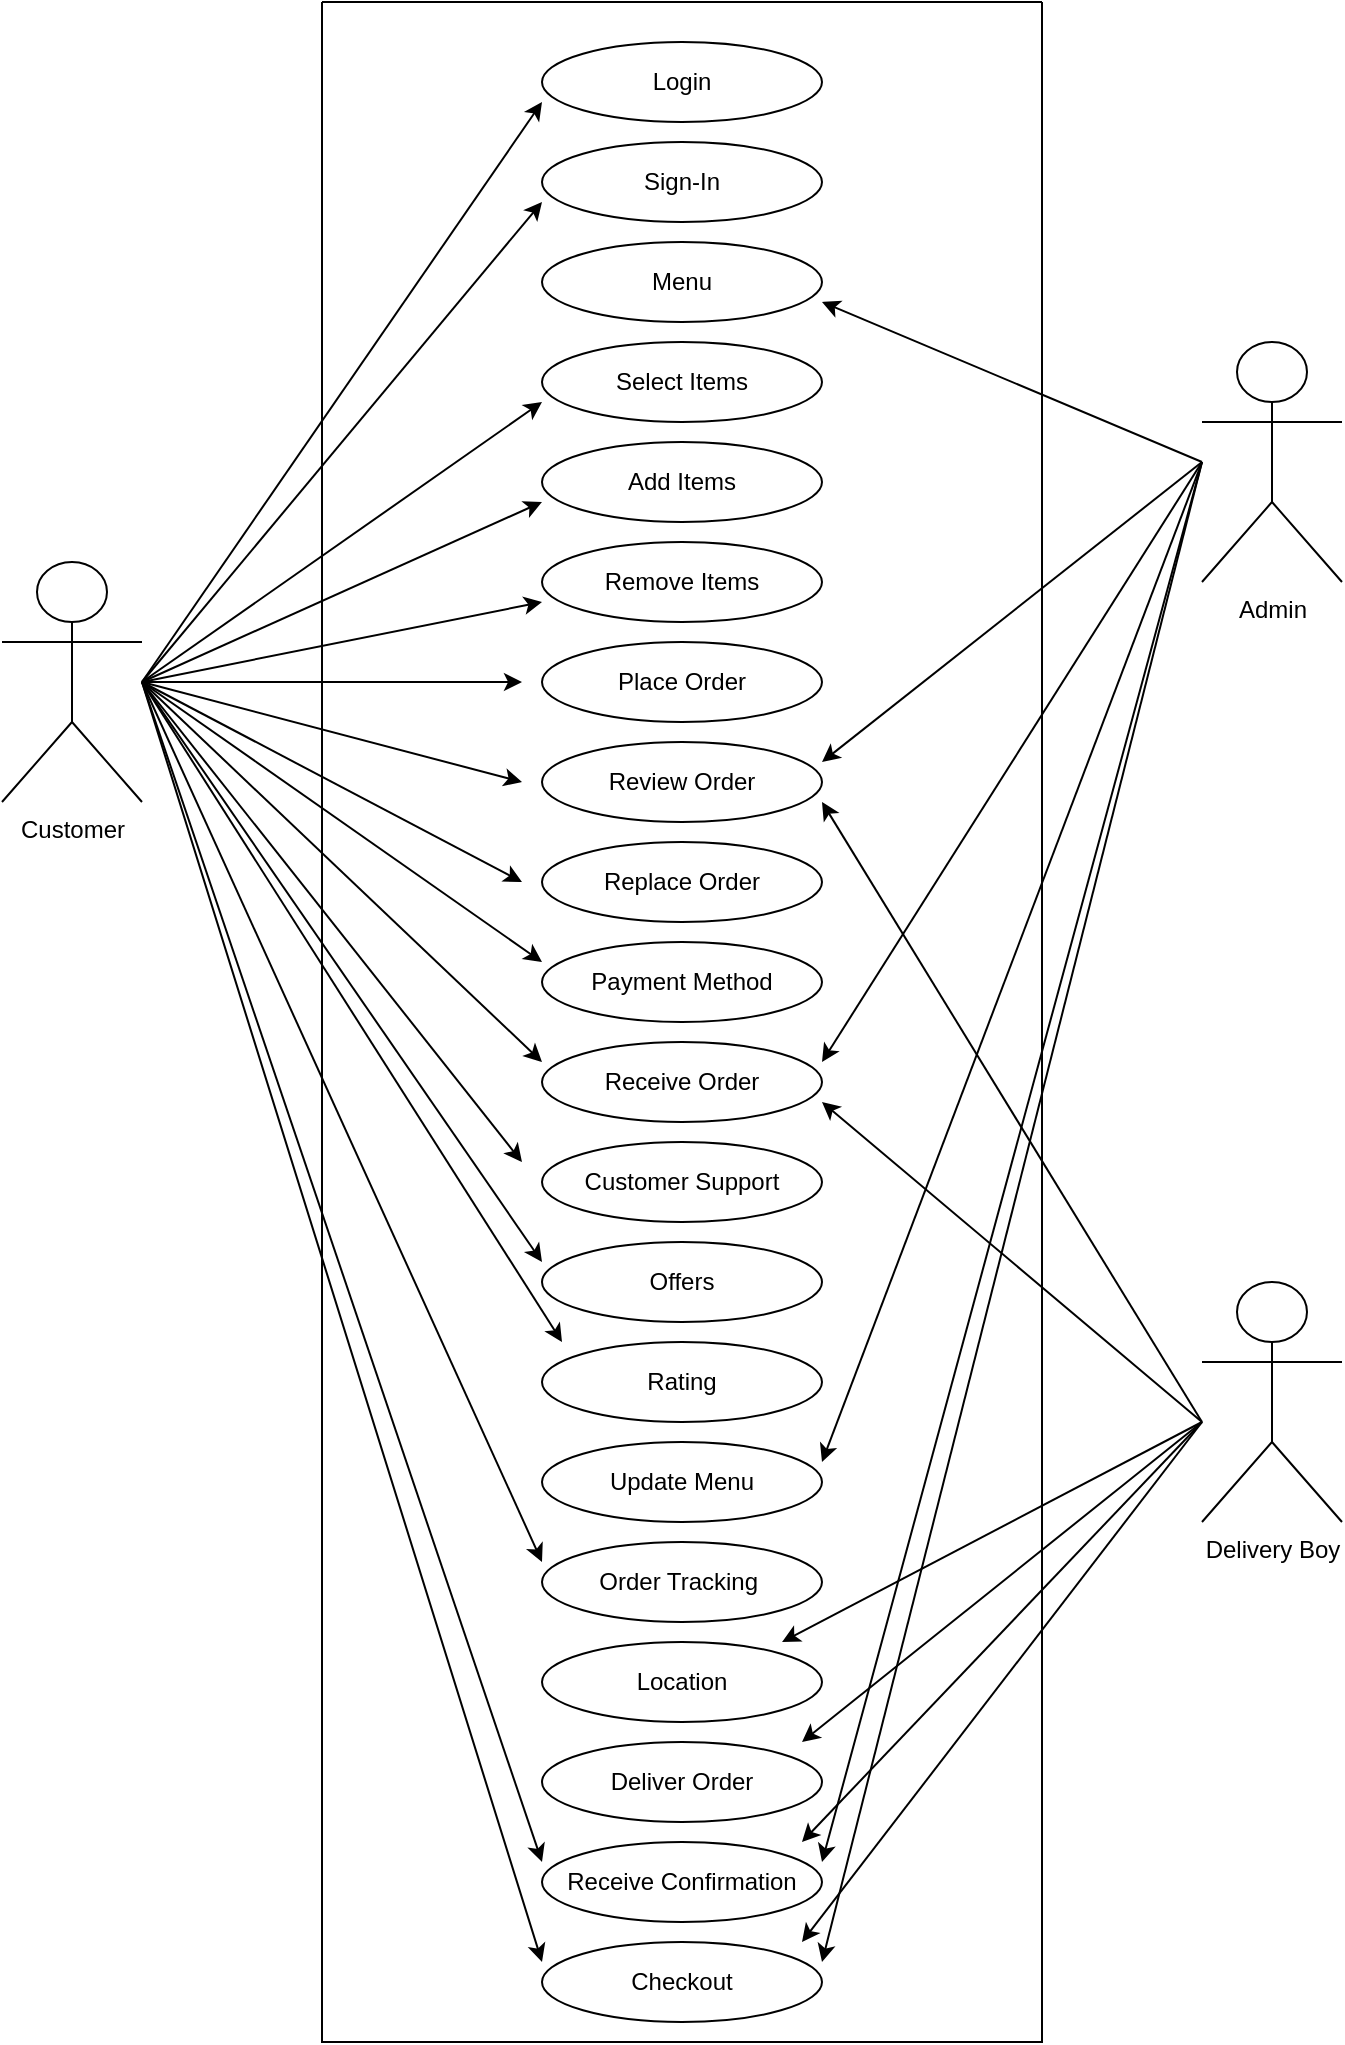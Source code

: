 <mxfile version="20.0.0" type="device"><diagram id="Ni5Tzn9659vsrFRm8NET" name="Page-1"><mxGraphModel dx="1695" dy="2820" grid="1" gridSize="10" guides="1" tooltips="1" connect="1" arrows="1" fold="1" page="1" pageScale="1" pageWidth="827" pageHeight="1169" math="0" shadow="0"><root><mxCell id="0"/><mxCell id="1" parent="0"/><mxCell id="Z9bcnOyUOcISLCzHqjWd-6" value="Customer" style="shape=umlActor;verticalLabelPosition=bottom;verticalAlign=top;html=1;outlineConnect=0;" vertex="1" parent="1"><mxGeometry x="-760" y="-1970" width="70" height="120" as="geometry"/></mxCell><mxCell id="Z9bcnOyUOcISLCzHqjWd-8" value="Admin" style="shape=umlActor;verticalLabelPosition=bottom;verticalAlign=top;html=1;outlineConnect=0;" vertex="1" parent="1"><mxGeometry x="-160" y="-2080" width="70" height="120" as="geometry"/></mxCell><mxCell id="Z9bcnOyUOcISLCzHqjWd-9" value="Delivery Boy&lt;br&gt;" style="shape=umlActor;verticalLabelPosition=bottom;verticalAlign=top;html=1;outlineConnect=0;" vertex="1" parent="1"><mxGeometry x="-160" y="-1610" width="70" height="120" as="geometry"/></mxCell><mxCell id="Z9bcnOyUOcISLCzHqjWd-13" value="" style="swimlane;startSize=0;" vertex="1" parent="1"><mxGeometry x="-600" y="-2250" width="360" height="1020" as="geometry"/></mxCell><mxCell id="Z9bcnOyUOcISLCzHqjWd-14" value="Login" style="ellipse;whiteSpace=wrap;html=1;" vertex="1" parent="Z9bcnOyUOcISLCzHqjWd-13"><mxGeometry x="110" y="20" width="140" height="40" as="geometry"/></mxCell><mxCell id="Z9bcnOyUOcISLCzHqjWd-15" value="Sign-In" style="ellipse;whiteSpace=wrap;html=1;" vertex="1" parent="Z9bcnOyUOcISLCzHqjWd-13"><mxGeometry x="110" y="70" width="140" height="40" as="geometry"/></mxCell><mxCell id="Z9bcnOyUOcISLCzHqjWd-16" value="Menu" style="ellipse;whiteSpace=wrap;html=1;" vertex="1" parent="Z9bcnOyUOcISLCzHqjWd-13"><mxGeometry x="110" y="120" width="140" height="40" as="geometry"/></mxCell><mxCell id="Z9bcnOyUOcISLCzHqjWd-23" value="Select Items" style="ellipse;whiteSpace=wrap;html=1;" vertex="1" parent="Z9bcnOyUOcISLCzHqjWd-13"><mxGeometry x="110" y="170" width="140" height="40" as="geometry"/></mxCell><mxCell id="Z9bcnOyUOcISLCzHqjWd-24" value="Add Items" style="ellipse;whiteSpace=wrap;html=1;" vertex="1" parent="Z9bcnOyUOcISLCzHqjWd-13"><mxGeometry x="110" y="220" width="140" height="40" as="geometry"/></mxCell><mxCell id="Z9bcnOyUOcISLCzHqjWd-25" value="Remove Items" style="ellipse;whiteSpace=wrap;html=1;" vertex="1" parent="Z9bcnOyUOcISLCzHqjWd-13"><mxGeometry x="110" y="270" width="140" height="40" as="geometry"/></mxCell><mxCell id="Z9bcnOyUOcISLCzHqjWd-26" value="Place Order" style="ellipse;whiteSpace=wrap;html=1;" vertex="1" parent="Z9bcnOyUOcISLCzHqjWd-13"><mxGeometry x="110" y="320" width="140" height="40" as="geometry"/></mxCell><mxCell id="Z9bcnOyUOcISLCzHqjWd-27" value="Review Order" style="ellipse;whiteSpace=wrap;html=1;" vertex="1" parent="Z9bcnOyUOcISLCzHqjWd-13"><mxGeometry x="110" y="370" width="140" height="40" as="geometry"/></mxCell><mxCell id="Z9bcnOyUOcISLCzHqjWd-28" value="Replace Order" style="ellipse;whiteSpace=wrap;html=1;" vertex="1" parent="Z9bcnOyUOcISLCzHqjWd-13"><mxGeometry x="110" y="420" width="140" height="40" as="geometry"/></mxCell><mxCell id="Z9bcnOyUOcISLCzHqjWd-29" value="Payment Method" style="ellipse;whiteSpace=wrap;html=1;" vertex="1" parent="Z9bcnOyUOcISLCzHqjWd-13"><mxGeometry x="110" y="470" width="140" height="40" as="geometry"/></mxCell><mxCell id="Z9bcnOyUOcISLCzHqjWd-30" value="Receive Order" style="ellipse;whiteSpace=wrap;html=1;" vertex="1" parent="Z9bcnOyUOcISLCzHqjWd-13"><mxGeometry x="110" y="520" width="140" height="40" as="geometry"/></mxCell><mxCell id="Z9bcnOyUOcISLCzHqjWd-31" value="Customer Support" style="ellipse;whiteSpace=wrap;html=1;" vertex="1" parent="Z9bcnOyUOcISLCzHqjWd-13"><mxGeometry x="110" y="570" width="140" height="40" as="geometry"/></mxCell><mxCell id="Z9bcnOyUOcISLCzHqjWd-32" value="Offers" style="ellipse;whiteSpace=wrap;html=1;" vertex="1" parent="Z9bcnOyUOcISLCzHqjWd-13"><mxGeometry x="110" y="620" width="140" height="40" as="geometry"/></mxCell><mxCell id="Z9bcnOyUOcISLCzHqjWd-33" value="Rating" style="ellipse;whiteSpace=wrap;html=1;" vertex="1" parent="Z9bcnOyUOcISLCzHqjWd-13"><mxGeometry x="110" y="670" width="140" height="40" as="geometry"/></mxCell><mxCell id="Z9bcnOyUOcISLCzHqjWd-34" value="Update Menu" style="ellipse;whiteSpace=wrap;html=1;" vertex="1" parent="Z9bcnOyUOcISLCzHqjWd-13"><mxGeometry x="110" y="720" width="140" height="40" as="geometry"/></mxCell><mxCell id="Z9bcnOyUOcISLCzHqjWd-35" value="Order Tracking&amp;nbsp;" style="ellipse;whiteSpace=wrap;html=1;" vertex="1" parent="Z9bcnOyUOcISLCzHqjWd-13"><mxGeometry x="110" y="770" width="140" height="40" as="geometry"/></mxCell><mxCell id="Z9bcnOyUOcISLCzHqjWd-36" value="Location" style="ellipse;whiteSpace=wrap;html=1;" vertex="1" parent="Z9bcnOyUOcISLCzHqjWd-13"><mxGeometry x="110" y="820" width="140" height="40" as="geometry"/></mxCell><mxCell id="Z9bcnOyUOcISLCzHqjWd-37" value="Deliver Order" style="ellipse;whiteSpace=wrap;html=1;" vertex="1" parent="Z9bcnOyUOcISLCzHqjWd-13"><mxGeometry x="110" y="870" width="140" height="40" as="geometry"/></mxCell><mxCell id="Z9bcnOyUOcISLCzHqjWd-38" value="Receive Confirmation" style="ellipse;whiteSpace=wrap;html=1;" vertex="1" parent="Z9bcnOyUOcISLCzHqjWd-13"><mxGeometry x="110" y="920" width="140" height="40" as="geometry"/></mxCell><mxCell id="Z9bcnOyUOcISLCzHqjWd-39" value="Checkout" style="ellipse;whiteSpace=wrap;html=1;" vertex="1" parent="Z9bcnOyUOcISLCzHqjWd-13"><mxGeometry x="110" y="970" width="140" height="40" as="geometry"/></mxCell><mxCell id="Z9bcnOyUOcISLCzHqjWd-68" value="" style="endArrow=classic;html=1;rounded=0;" edge="1" parent="1"><mxGeometry width="50" height="50" relative="1" as="geometry"><mxPoint x="-160" y="-1540" as="sourcePoint"/><mxPoint x="-360" y="-1280" as="targetPoint"/></mxGeometry></mxCell><mxCell id="Z9bcnOyUOcISLCzHqjWd-69" value="" style="endArrow=classic;html=1;rounded=0;" edge="1" parent="1"><mxGeometry width="50" height="50" relative="1" as="geometry"><mxPoint x="-160" y="-1540" as="sourcePoint"/><mxPoint x="-360" y="-1330" as="targetPoint"/></mxGeometry></mxCell><mxCell id="Z9bcnOyUOcISLCzHqjWd-70" value="" style="endArrow=classic;html=1;rounded=0;entryX=1;entryY=0.75;entryDx=0;entryDy=0;entryPerimeter=0;" edge="1" parent="1" target="Z9bcnOyUOcISLCzHqjWd-27"><mxGeometry width="50" height="50" relative="1" as="geometry"><mxPoint x="-160" y="-1540" as="sourcePoint"/><mxPoint x="-350" y="-1690" as="targetPoint"/></mxGeometry></mxCell><mxCell id="Z9bcnOyUOcISLCzHqjWd-71" value="" style="endArrow=classic;html=1;rounded=0;" edge="1" parent="1"><mxGeometry width="50" height="50" relative="1" as="geometry"><mxPoint x="-160" y="-1540" as="sourcePoint"/><mxPoint x="-370" y="-1430" as="targetPoint"/></mxGeometry></mxCell><mxCell id="Z9bcnOyUOcISLCzHqjWd-72" value="" style="endArrow=classic;html=1;rounded=0;" edge="1" parent="1"><mxGeometry width="50" height="50" relative="1" as="geometry"><mxPoint x="-160" y="-1540" as="sourcePoint"/><mxPoint x="-360" y="-1380" as="targetPoint"/></mxGeometry></mxCell><mxCell id="Z9bcnOyUOcISLCzHqjWd-73" value="" style="endArrow=classic;html=1;rounded=0;" edge="1" parent="1"><mxGeometry width="50" height="50" relative="1" as="geometry"><mxPoint x="-690" y="-1910" as="sourcePoint"/><mxPoint x="-490" y="-1470" as="targetPoint"/></mxGeometry></mxCell><mxCell id="Z9bcnOyUOcISLCzHqjWd-74" value="" style="endArrow=classic;html=1;rounded=0;entryX=1;entryY=0.75;entryDx=0;entryDy=0;entryPerimeter=0;" edge="1" parent="1" target="Z9bcnOyUOcISLCzHqjWd-30"><mxGeometry width="50" height="50" relative="1" as="geometry"><mxPoint x="-160" y="-1540" as="sourcePoint"/><mxPoint x="-380" y="-1760" as="targetPoint"/></mxGeometry></mxCell><mxCell id="Z9bcnOyUOcISLCzHqjWd-76" value="" style="endArrow=classic;html=1;rounded=0;entryX=1;entryY=0.75;entryDx=0;entryDy=0;entryPerimeter=0;" edge="1" parent="1" target="Z9bcnOyUOcISLCzHqjWd-16"><mxGeometry width="50" height="50" relative="1" as="geometry"><mxPoint x="-160" y="-2020" as="sourcePoint"/><mxPoint x="-380" y="-2060" as="targetPoint"/></mxGeometry></mxCell><mxCell id="Z9bcnOyUOcISLCzHqjWd-77" value="" style="endArrow=classic;html=1;rounded=0;entryX=1;entryY=0.25;entryDx=0;entryDy=0;entryPerimeter=0;" edge="1" parent="1" target="Z9bcnOyUOcISLCzHqjWd-27"><mxGeometry width="50" height="50" relative="1" as="geometry"><mxPoint x="-160" y="-2020" as="sourcePoint"/><mxPoint x="-380" y="-1960" as="targetPoint"/></mxGeometry></mxCell><mxCell id="Z9bcnOyUOcISLCzHqjWd-78" value="" style="endArrow=classic;html=1;rounded=0;" edge="1" parent="1"><mxGeometry width="50" height="50" relative="1" as="geometry"><mxPoint x="-160" y="-2020" as="sourcePoint"/><mxPoint x="-350" y="-1720" as="targetPoint"/></mxGeometry></mxCell><mxCell id="Z9bcnOyUOcISLCzHqjWd-79" value="" style="endArrow=classic;html=1;rounded=0;entryX=1;entryY=0.25;entryDx=0;entryDy=0;entryPerimeter=0;" edge="1" parent="1" target="Z9bcnOyUOcISLCzHqjWd-38"><mxGeometry width="50" height="50" relative="1" as="geometry"><mxPoint x="-160" y="-2020" as="sourcePoint"/><mxPoint x="-380" y="-1960" as="targetPoint"/></mxGeometry></mxCell><mxCell id="Z9bcnOyUOcISLCzHqjWd-80" value="" style="endArrow=classic;html=1;rounded=0;entryX=1;entryY=0.25;entryDx=0;entryDy=0;entryPerimeter=0;" edge="1" parent="1" target="Z9bcnOyUOcISLCzHqjWd-34"><mxGeometry width="50" height="50" relative="1" as="geometry"><mxPoint x="-160" y="-2020" as="sourcePoint"/><mxPoint x="-380" y="-1960" as="targetPoint"/></mxGeometry></mxCell><mxCell id="Z9bcnOyUOcISLCzHqjWd-81" value="" style="endArrow=classic;html=1;rounded=0;" edge="1" parent="1"><mxGeometry width="50" height="50" relative="1" as="geometry"><mxPoint x="-160" y="-2020" as="sourcePoint"/><mxPoint x="-350" y="-1270" as="targetPoint"/></mxGeometry></mxCell><mxCell id="Z9bcnOyUOcISLCzHqjWd-82" value="" style="endArrow=classic;html=1;rounded=0;entryX=0;entryY=0.75;entryDx=0;entryDy=0;entryPerimeter=0;" edge="1" parent="1" target="Z9bcnOyUOcISLCzHqjWd-14"><mxGeometry width="50" height="50" relative="1" as="geometry"><mxPoint x="-690" y="-1910" as="sourcePoint"/><mxPoint x="-380" y="-2010" as="targetPoint"/></mxGeometry></mxCell><mxCell id="Z9bcnOyUOcISLCzHqjWd-83" value="" style="endArrow=classic;html=1;rounded=0;entryX=0;entryY=0.75;entryDx=0;entryDy=0;entryPerimeter=0;" edge="1" parent="1" target="Z9bcnOyUOcISLCzHqjWd-15"><mxGeometry width="50" height="50" relative="1" as="geometry"><mxPoint x="-690" y="-1910" as="sourcePoint"/><mxPoint x="-380" y="-2010" as="targetPoint"/></mxGeometry></mxCell><mxCell id="Z9bcnOyUOcISLCzHqjWd-84" value="" style="endArrow=classic;html=1;rounded=0;entryX=0;entryY=0.75;entryDx=0;entryDy=0;entryPerimeter=0;" edge="1" parent="1" target="Z9bcnOyUOcISLCzHqjWd-23"><mxGeometry width="50" height="50" relative="1" as="geometry"><mxPoint x="-690" y="-1910" as="sourcePoint"/><mxPoint x="-380" y="-2010" as="targetPoint"/></mxGeometry></mxCell><mxCell id="Z9bcnOyUOcISLCzHqjWd-86" value="" style="endArrow=classic;html=1;rounded=0;entryX=0;entryY=0.75;entryDx=0;entryDy=0;entryPerimeter=0;" edge="1" parent="1" target="Z9bcnOyUOcISLCzHqjWd-24"><mxGeometry width="50" height="50" relative="1" as="geometry"><mxPoint x="-690" y="-1910" as="sourcePoint"/><mxPoint x="-380" y="-2010" as="targetPoint"/></mxGeometry></mxCell><mxCell id="Z9bcnOyUOcISLCzHqjWd-87" value="" style="endArrow=classic;html=1;rounded=0;" edge="1" parent="1"><mxGeometry width="50" height="50" relative="1" as="geometry"><mxPoint x="-690" y="-1910" as="sourcePoint"/><mxPoint x="-500" y="-1910" as="targetPoint"/></mxGeometry></mxCell><mxCell id="Z9bcnOyUOcISLCzHqjWd-88" value="" style="endArrow=classic;html=1;rounded=0;entryX=0;entryY=0.75;entryDx=0;entryDy=0;entryPerimeter=0;" edge="1" parent="1" target="Z9bcnOyUOcISLCzHqjWd-25"><mxGeometry width="50" height="50" relative="1" as="geometry"><mxPoint x="-690" y="-1910" as="sourcePoint"/><mxPoint x="-380" y="-2010" as="targetPoint"/></mxGeometry></mxCell><mxCell id="Z9bcnOyUOcISLCzHqjWd-89" value="" style="endArrow=classic;html=1;rounded=0;" edge="1" parent="1"><mxGeometry width="50" height="50" relative="1" as="geometry"><mxPoint x="-690" y="-1910" as="sourcePoint"/><mxPoint x="-500" y="-1670" as="targetPoint"/></mxGeometry></mxCell><mxCell id="Z9bcnOyUOcISLCzHqjWd-90" value="" style="endArrow=classic;html=1;rounded=0;" edge="1" parent="1"><mxGeometry width="50" height="50" relative="1" as="geometry"><mxPoint x="-690" y="-1910" as="sourcePoint"/><mxPoint x="-490" y="-1720" as="targetPoint"/></mxGeometry></mxCell><mxCell id="Z9bcnOyUOcISLCzHqjWd-91" value="" style="endArrow=classic;html=1;rounded=0;" edge="1" parent="1"><mxGeometry width="50" height="50" relative="1" as="geometry"><mxPoint x="-690" y="-1910" as="sourcePoint"/><mxPoint x="-490" y="-1770" as="targetPoint"/></mxGeometry></mxCell><mxCell id="Z9bcnOyUOcISLCzHqjWd-92" value="" style="endArrow=classic;html=1;rounded=0;" edge="1" parent="1"><mxGeometry width="50" height="50" relative="1" as="geometry"><mxPoint x="-690" y="-1910" as="sourcePoint"/><mxPoint x="-500" y="-1810" as="targetPoint"/></mxGeometry></mxCell><mxCell id="Z9bcnOyUOcISLCzHqjWd-93" value="" style="endArrow=classic;html=1;rounded=0;" edge="1" parent="1"><mxGeometry width="50" height="50" relative="1" as="geometry"><mxPoint x="-690" y="-1910" as="sourcePoint"/><mxPoint x="-500" y="-1860" as="targetPoint"/></mxGeometry></mxCell><mxCell id="Z9bcnOyUOcISLCzHqjWd-94" value="" style="endArrow=classic;html=1;rounded=0;" edge="1" parent="1"><mxGeometry width="50" height="50" relative="1" as="geometry"><mxPoint x="-690" y="-1910" as="sourcePoint"/><mxPoint x="-490" y="-1320" as="targetPoint"/></mxGeometry></mxCell><mxCell id="Z9bcnOyUOcISLCzHqjWd-95" value="" style="endArrow=classic;html=1;rounded=0;" edge="1" parent="1"><mxGeometry width="50" height="50" relative="1" as="geometry"><mxPoint x="-690" y="-1910" as="sourcePoint"/><mxPoint x="-490" y="-1270" as="targetPoint"/></mxGeometry></mxCell><mxCell id="Z9bcnOyUOcISLCzHqjWd-98" value="" style="endArrow=classic;html=1;rounded=0;" edge="1" parent="1"><mxGeometry width="50" height="50" relative="1" as="geometry"><mxPoint x="-690" y="-1910" as="sourcePoint"/><mxPoint x="-490" y="-1620" as="targetPoint"/></mxGeometry></mxCell><mxCell id="Z9bcnOyUOcISLCzHqjWd-99" value="" style="endArrow=classic;html=1;rounded=0;" edge="1" parent="1"><mxGeometry width="50" height="50" relative="1" as="geometry"><mxPoint x="-690" y="-1910" as="sourcePoint"/><mxPoint x="-480" y="-1580" as="targetPoint"/></mxGeometry></mxCell></root></mxGraphModel></diagram></mxfile>